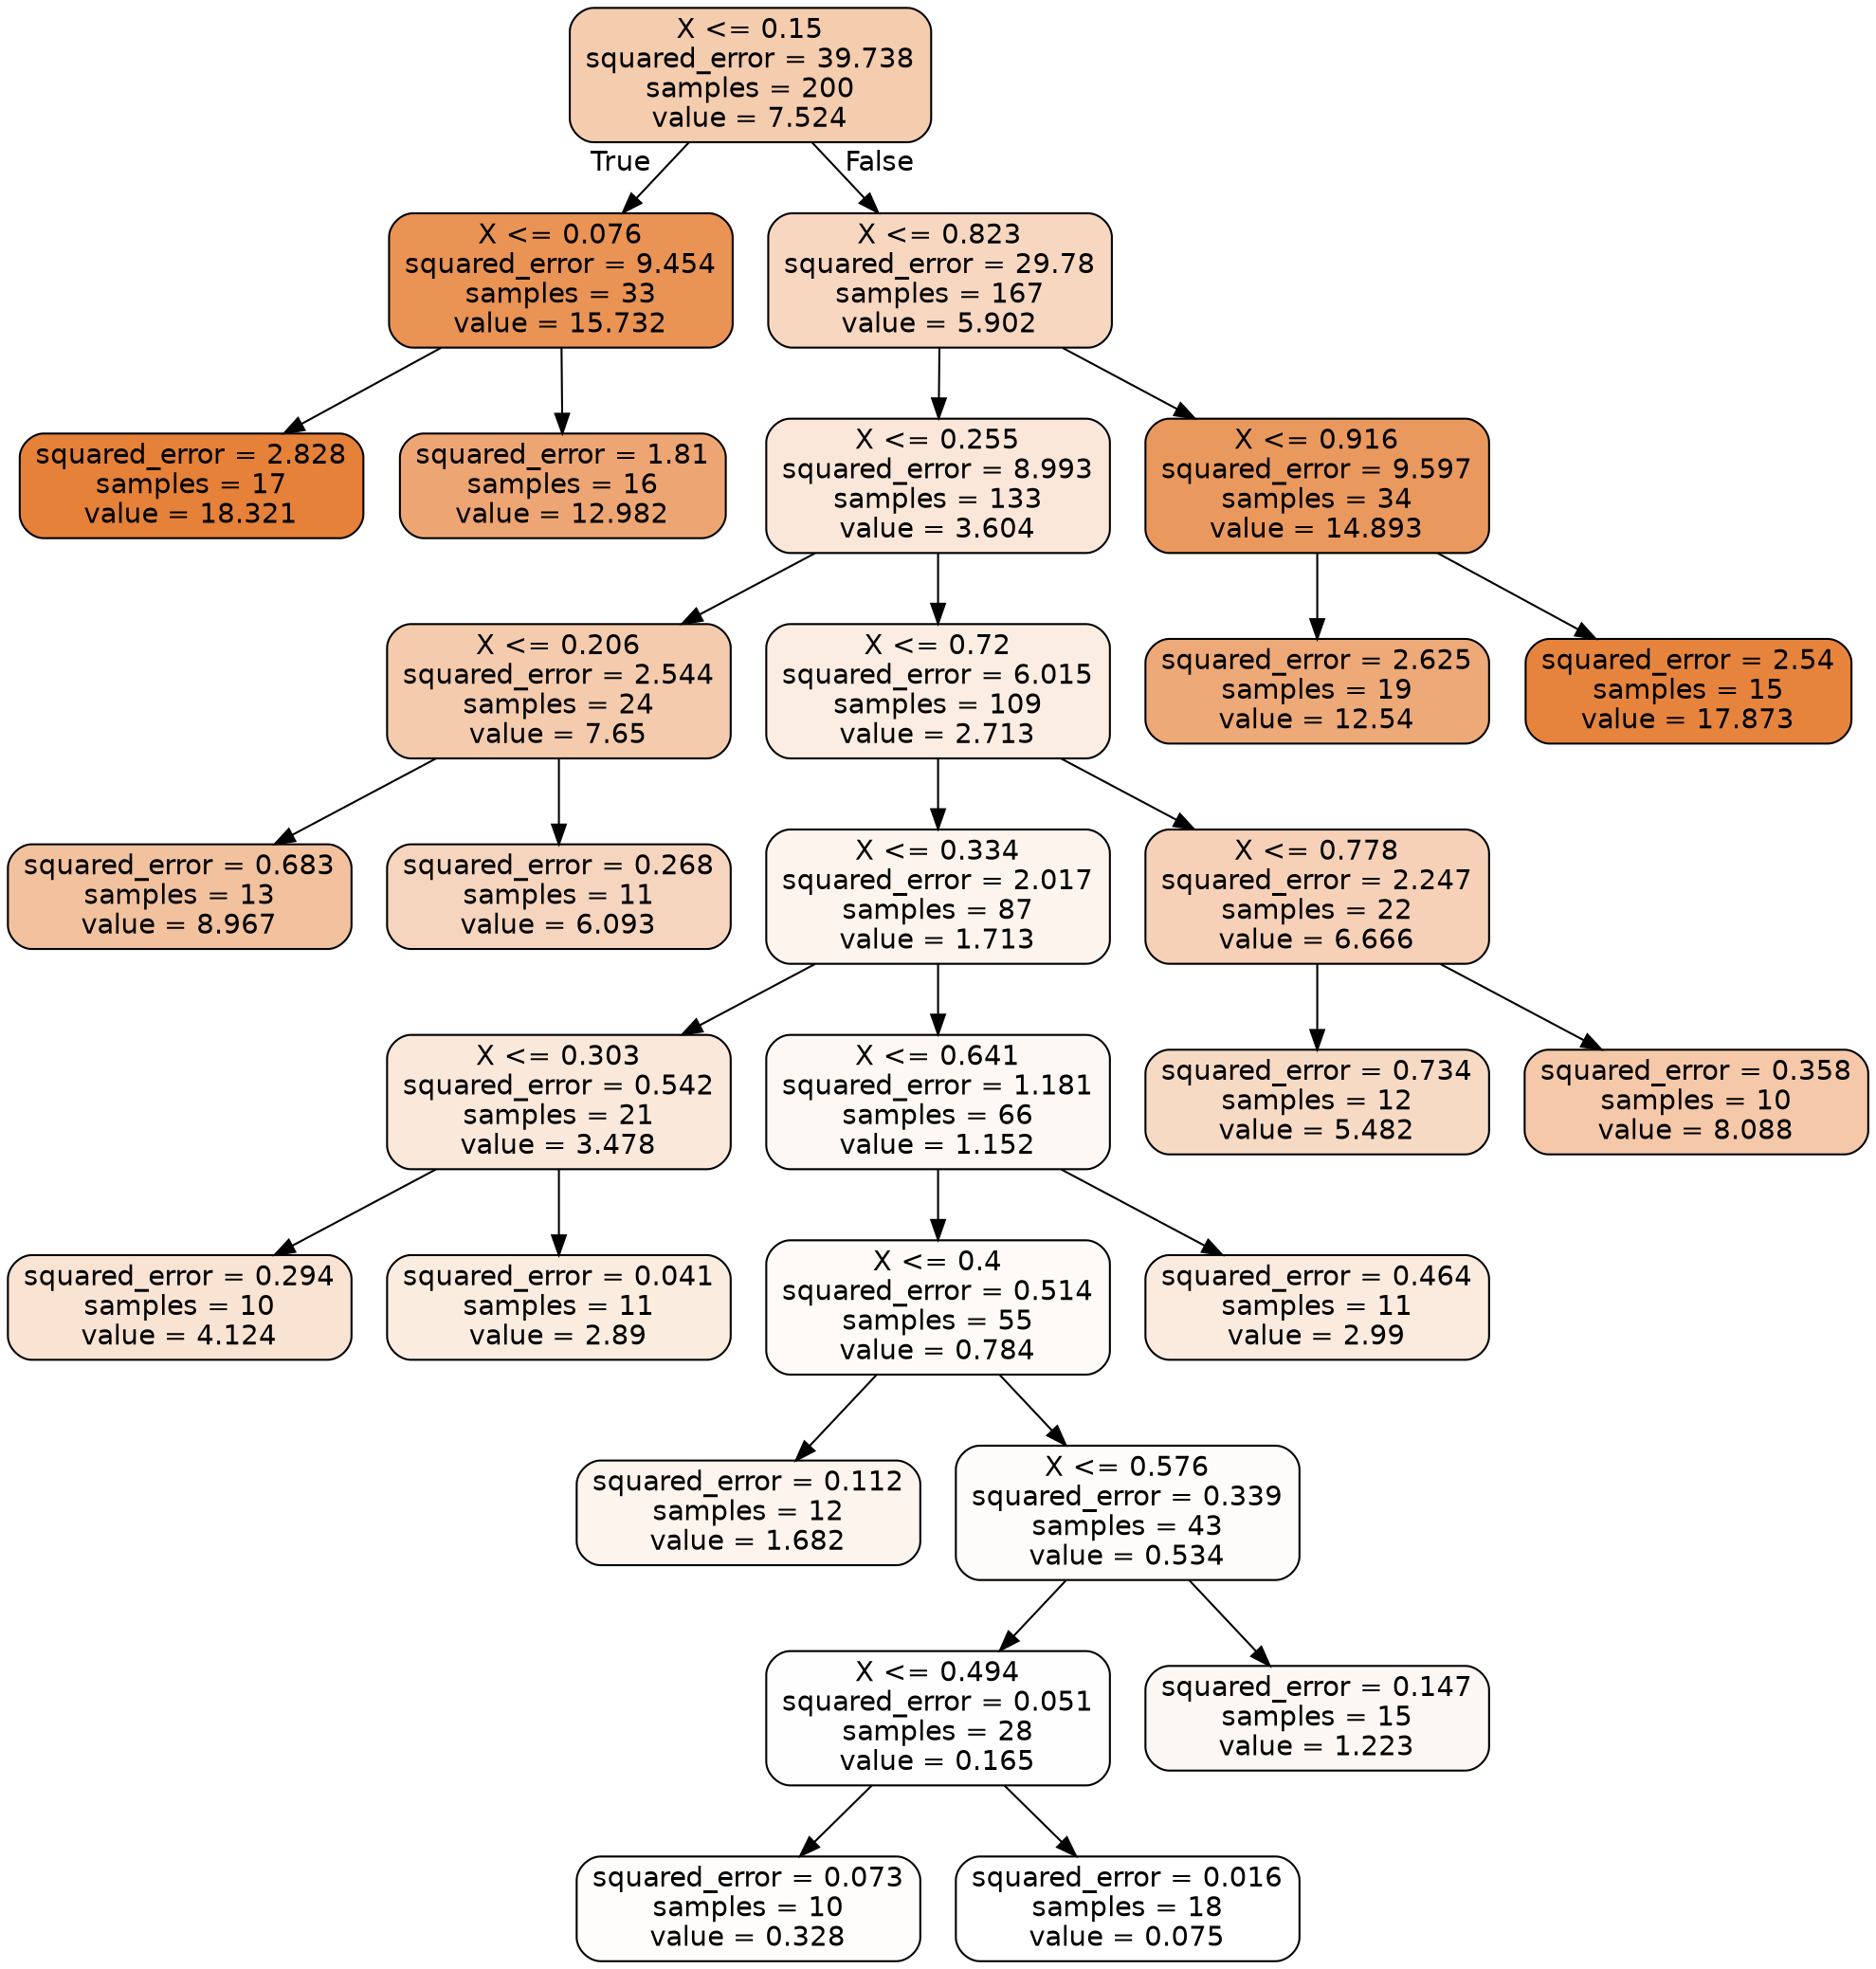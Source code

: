 digraph Tree {
node [shape=box, style="filled, rounded", color="black", fontname="helvetica"] ;
edge [fontname="helvetica"] ;
0 [label="X <= 0.15\nsquared_error = 39.738\nsamples = 200\nvalue = 7.524", fillcolor="#f4ccae"] ;
1 [label="X <= 0.076\nsquared_error = 9.454\nsamples = 33\nvalue = 15.732", fillcolor="#e99355"] ;
0 -> 1 [labeldistance=2.5, labelangle=45, headlabel="True"] ;
2 [label="squared_error = 2.828\nsamples = 17\nvalue = 18.321", fillcolor="#e58139"] ;
1 -> 2 ;
3 [label="squared_error = 1.81\nsamples = 16\nvalue = 12.982", fillcolor="#eda673"] ;
1 -> 3 ;
4 [label="X <= 0.823\nsquared_error = 29.78\nsamples = 167\nvalue = 5.902", fillcolor="#f7d7c0"] ;
0 -> 4 [labeldistance=2.5, labelangle=-45, headlabel="False"] ;
5 [label="X <= 0.255\nsquared_error = 8.993\nsamples = 133\nvalue = 3.604", fillcolor="#fae7d9"] ;
4 -> 5 ;
6 [label="X <= 0.206\nsquared_error = 2.544\nsamples = 24\nvalue = 7.65", fillcolor="#f4cbad"] ;
5 -> 6 ;
7 [label="squared_error = 0.683\nsamples = 13\nvalue = 8.967", fillcolor="#f2c29e"] ;
6 -> 7 ;
8 [label="squared_error = 0.268\nsamples = 11\nvalue = 6.093", fillcolor="#f6d5be"] ;
6 -> 8 ;
9 [label="X <= 0.72\nsquared_error = 6.015\nsamples = 109\nvalue = 2.713", fillcolor="#fbede2"] ;
5 -> 9 ;
10 [label="X <= 0.334\nsquared_error = 2.017\nsamples = 87\nvalue = 1.713", fillcolor="#fdf4ed"] ;
9 -> 10 ;
11 [label="X <= 0.303\nsquared_error = 0.542\nsamples = 21\nvalue = 3.478", fillcolor="#fae8da"] ;
10 -> 11 ;
12 [label="squared_error = 0.294\nsamples = 10\nvalue = 4.124", fillcolor="#f9e3d3"] ;
11 -> 12 ;
13 [label="squared_error = 0.041\nsamples = 11\nvalue = 2.89", fillcolor="#fbece0"] ;
11 -> 13 ;
14 [label="X <= 0.641\nsquared_error = 1.181\nsamples = 66\nvalue = 1.152", fillcolor="#fdf8f3"] ;
10 -> 14 ;
15 [label="X <= 0.4\nsquared_error = 0.514\nsamples = 55\nvalue = 0.784", fillcolor="#fefaf7"] ;
14 -> 15 ;
16 [label="squared_error = 0.112\nsamples = 12\nvalue = 1.682", fillcolor="#fdf4ee"] ;
15 -> 16 ;
17 [label="X <= 0.576\nsquared_error = 0.339\nsamples = 43\nvalue = 0.534", fillcolor="#fefcfa"] ;
15 -> 17 ;
18 [label="X <= 0.494\nsquared_error = 0.051\nsamples = 28\nvalue = 0.165", fillcolor="#fffefe"] ;
17 -> 18 ;
19 [label="squared_error = 0.073\nsamples = 10\nvalue = 0.328", fillcolor="#fffdfc"] ;
18 -> 19 ;
20 [label="squared_error = 0.016\nsamples = 18\nvalue = 0.075", fillcolor="#ffffff"] ;
18 -> 20 ;
21 [label="squared_error = 0.147\nsamples = 15\nvalue = 1.223", fillcolor="#fdf7f3"] ;
17 -> 21 ;
22 [label="squared_error = 0.464\nsamples = 11\nvalue = 2.99", fillcolor="#fbebdf"] ;
14 -> 22 ;
23 [label="X <= 0.778\nsquared_error = 2.247\nsamples = 22\nvalue = 6.666", fillcolor="#f6d1b7"] ;
9 -> 23 ;
24 [label="squared_error = 0.734\nsamples = 12\nvalue = 5.482", fillcolor="#f7dac4"] ;
23 -> 24 ;
25 [label="squared_error = 0.358\nsamples = 10\nvalue = 8.088", fillcolor="#f4c8a8"] ;
23 -> 25 ;
26 [label="X <= 0.916\nsquared_error = 9.597\nsamples = 34\nvalue = 14.893", fillcolor="#ea995e"] ;
4 -> 26 ;
27 [label="squared_error = 2.625\nsamples = 19\nvalue = 12.54", fillcolor="#eda978"] ;
26 -> 27 ;
28 [label="squared_error = 2.54\nsamples = 15\nvalue = 17.873", fillcolor="#e6843e"] ;
26 -> 28 ;
}